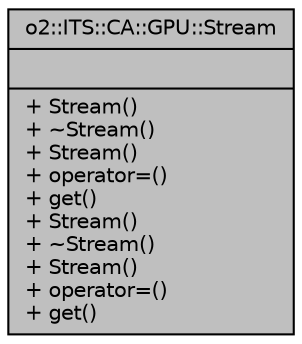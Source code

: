 digraph "o2::ITS::CA::GPU::Stream"
{
 // INTERACTIVE_SVG=YES
  bgcolor="transparent";
  edge [fontname="Helvetica",fontsize="10",labelfontname="Helvetica",labelfontsize="10"];
  node [fontname="Helvetica",fontsize="10",shape=record];
  Node1 [label="{o2::ITS::CA::GPU::Stream\n||+ Stream()\l+ ~Stream()\l+ Stream()\l+ operator=()\l+ get()\l+ Stream()\l+ ~Stream()\l+ Stream()\l+ operator=()\l+ get()\l}",height=0.2,width=0.4,color="black", fillcolor="grey75", style="filled" fontcolor="black"];
}
